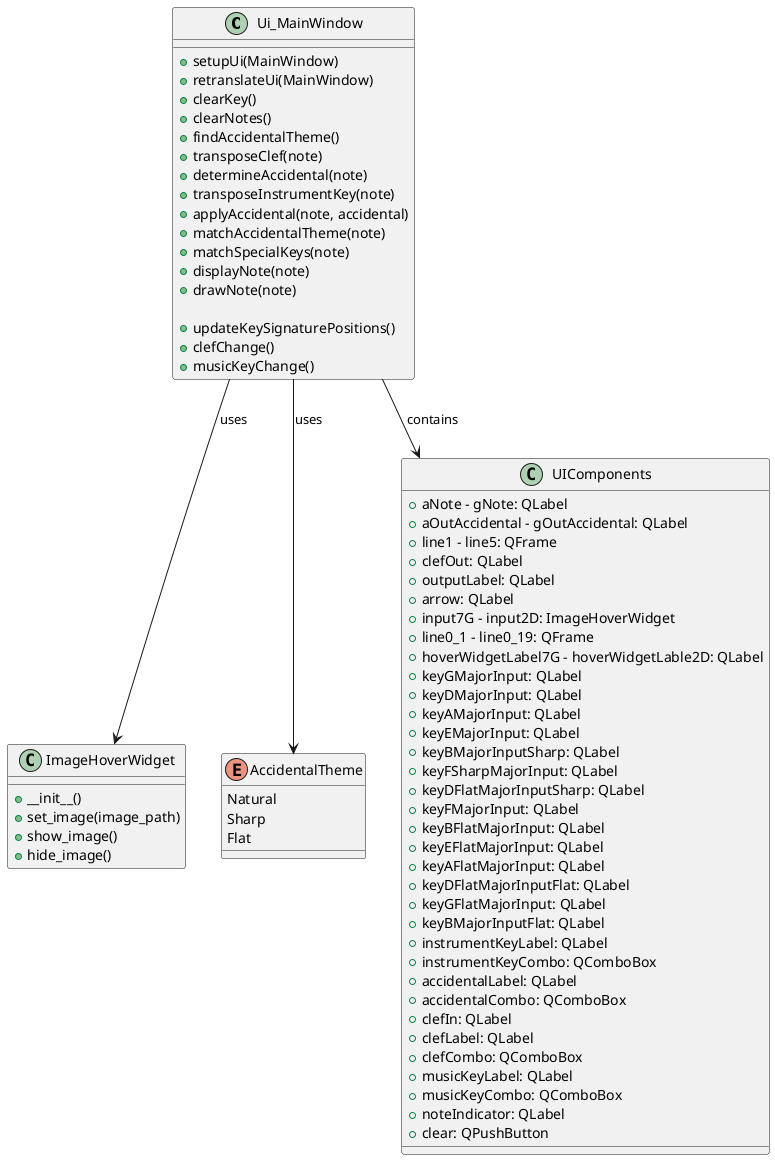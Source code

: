 'Created with help from Anthropic's Claude 3.7 (2025) AI language model
@startuml IBProject

' Main classes
class Ui_MainWindow {
    + setupUi(MainWindow)
    + retranslateUi(MainWindow)
    + clearKey()
    + clearNotes()
    + findAccidentalTheme()
    + transposeClef(note)
    + determineAccidental(note)
    + transposeInstrumentKey(note)
    + applyAccidental(note, accidental)
    + matchAccidentalTheme(note)
    + matchSpecialKeys(note)
    + displayNote(note)
    + drawNote(note)

    ' Methods created in setupUi
    + updateKeySignaturePositions()
    + clefChange()
    + musicKeyChange()
}

class ImageHoverWidget {
    + __init__()
    + set_image(image_path)
    + show_image()
    + hide_image()
}

' Relationships
Ui_MainWindow --> ImageHoverWidget : uses

' Enums and Constants
enum AccidentalTheme {
    Natural
    Sharp
    Flat
}

' UI Components
class UIComponents {
    + aNote - gNote: QLabel
    + aOutAccidental - gOutAccidental: QLabel
    + line1 - line5: QFrame
    + clefOut: QLabel
    + outputLabel: QLabel
    + arrow: QLabel
    + input7G - input2D: ImageHoverWidget
    + line0_1 - line0_19: QFrame
    + hoverWidgetLabel7G - hoverWidgetLable2D: QLabel
    + keyGMajorInput: QLabel
    + keyDMajorInput: QLabel
    + keyAMajorInput: QLabel
    + keyEMajorInput: QLabel
    + keyBMajorInputSharp: QLabel
    + keyFSharpMajorInput: QLabel
    + keyDFlatMajorInputSharp: QLabel
    + keyFMajorInput: QLabel
    + keyBFlatMajorInput: QLabel
    + keyEFlatMajorInput: QLabel
    + keyAFlatMajorInput: QLabel
    + keyDFlatMajorInputFlat: QLabel
    + keyGFlatMajorInput: QLabel
    + keyBMajorInputFlat: QLabel
    + instrumentKeyLabel: QLabel
    + instrumentKeyCombo: QComboBox
    + accidentalLabel: QLabel
    + accidentalCombo: QComboBox
    + clefIn: QLabel
    + clefLabel: QLabel
    + clefCombo: QComboBox
    + musicKeyLabel: QLabel
    + musicKeyCombo: QComboBox
    + noteIndicator: QLabel
    + clear: QPushButton
}

' Relationships
Ui_MainWindow --> UIComponents : contains
Ui_MainWindow --> AccidentalTheme : uses

' Methods called during setupUi ---- Not going to use because when I generate the uml diagram it draws lines over other text
' Ui_MainWindow::setupUi ..> Ui_MainWindow::updateKeySignaturePositions : calls
' Ui_MainWindow::setupUi ..> Ui_MainWindow::clefChange : calls
' Ui_MainWindow::setupUi ..> Ui_MainWindow::musicKeyChange : calls


@enduml 